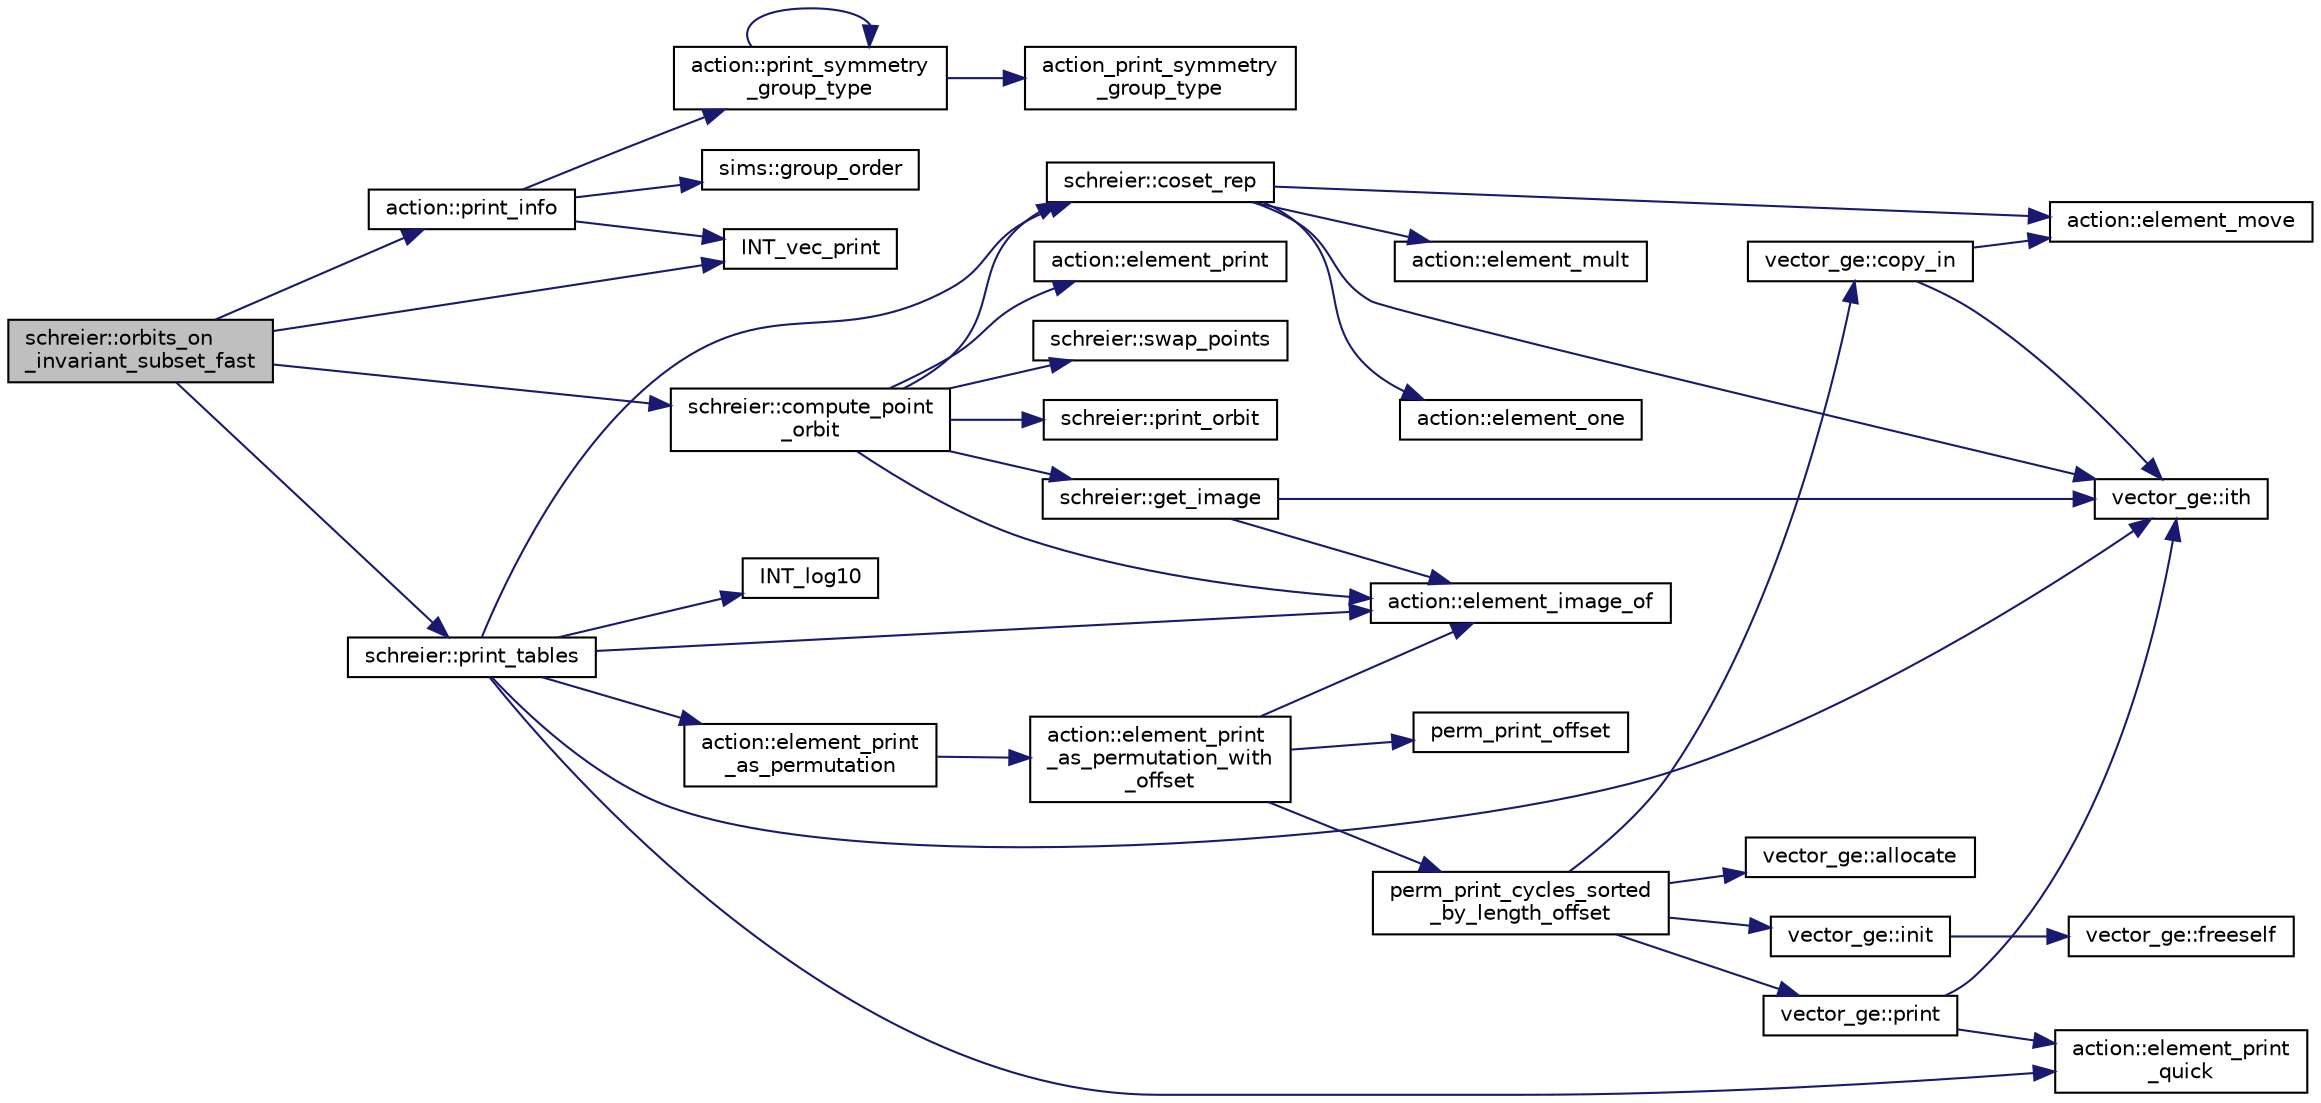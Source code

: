 digraph "schreier::orbits_on_invariant_subset_fast"
{
  edge [fontname="Helvetica",fontsize="10",labelfontname="Helvetica",labelfontsize="10"];
  node [fontname="Helvetica",fontsize="10",shape=record];
  rankdir="LR";
  Node3348 [label="schreier::orbits_on\l_invariant_subset_fast",height=0.2,width=0.4,color="black", fillcolor="grey75", style="filled", fontcolor="black"];
  Node3348 -> Node3349 [color="midnightblue",fontsize="10",style="solid",fontname="Helvetica"];
  Node3349 [label="action::print_info",height=0.2,width=0.4,color="black", fillcolor="white", style="filled",URL="$d2/d86/classaction.html#a6f89e493e5c5a32e5c3b8963d438ce86"];
  Node3349 -> Node3350 [color="midnightblue",fontsize="10",style="solid",fontname="Helvetica"];
  Node3350 [label="action::print_symmetry\l_group_type",height=0.2,width=0.4,color="black", fillcolor="white", style="filled",URL="$d2/d86/classaction.html#aed811766c7e64fe2c853df8b0b67aa6e"];
  Node3350 -> Node3351 [color="midnightblue",fontsize="10",style="solid",fontname="Helvetica"];
  Node3351 [label="action_print_symmetry\l_group_type",height=0.2,width=0.4,color="black", fillcolor="white", style="filled",URL="$d5/d90/action__global_8_c.html#a03666b9440c4962148eba7905b9f843c"];
  Node3350 -> Node3350 [color="midnightblue",fontsize="10",style="solid",fontname="Helvetica"];
  Node3349 -> Node3352 [color="midnightblue",fontsize="10",style="solid",fontname="Helvetica"];
  Node3352 [label="INT_vec_print",height=0.2,width=0.4,color="black", fillcolor="white", style="filled",URL="$df/dbf/sajeeb_8_c.html#a79a5901af0b47dd0d694109543c027fe"];
  Node3349 -> Node3353 [color="midnightblue",fontsize="10",style="solid",fontname="Helvetica"];
  Node3353 [label="sims::group_order",height=0.2,width=0.4,color="black", fillcolor="white", style="filled",URL="$d9/df3/classsims.html#aa442445175656570fa35febbe790efad"];
  Node3348 -> Node3354 [color="midnightblue",fontsize="10",style="solid",fontname="Helvetica"];
  Node3354 [label="schreier::compute_point\l_orbit",height=0.2,width=0.4,color="black", fillcolor="white", style="filled",URL="$d3/dd6/classschreier.html#a429138e463c8c25dddd8557340ed9edd"];
  Node3354 -> Node3355 [color="midnightblue",fontsize="10",style="solid",fontname="Helvetica"];
  Node3355 [label="schreier::swap_points",height=0.2,width=0.4,color="black", fillcolor="white", style="filled",URL="$d3/dd6/classschreier.html#a2ffcc9098873cfbd14eca34ab4827db7"];
  Node3354 -> Node3356 [color="midnightblue",fontsize="10",style="solid",fontname="Helvetica"];
  Node3356 [label="schreier::get_image",height=0.2,width=0.4,color="black", fillcolor="white", style="filled",URL="$d3/dd6/classschreier.html#a1fd2d08cb31c9e4357e124554ca2773f"];
  Node3356 -> Node3357 [color="midnightblue",fontsize="10",style="solid",fontname="Helvetica"];
  Node3357 [label="action::element_image_of",height=0.2,width=0.4,color="black", fillcolor="white", style="filled",URL="$d2/d86/classaction.html#ae09559d4537a048fc860f8a74a31393d"];
  Node3356 -> Node3358 [color="midnightblue",fontsize="10",style="solid",fontname="Helvetica"];
  Node3358 [label="vector_ge::ith",height=0.2,width=0.4,color="black", fillcolor="white", style="filled",URL="$d4/d6e/classvector__ge.html#a1ff002e8b746a9beb119d57dcd4a15ff"];
  Node3354 -> Node3359 [color="midnightblue",fontsize="10",style="solid",fontname="Helvetica"];
  Node3359 [label="schreier::print_orbit",height=0.2,width=0.4,color="black", fillcolor="white", style="filled",URL="$d3/dd6/classschreier.html#ac30bbfe09706ff8ccaf27c2cf8074594"];
  Node3354 -> Node3360 [color="midnightblue",fontsize="10",style="solid",fontname="Helvetica"];
  Node3360 [label="schreier::coset_rep",height=0.2,width=0.4,color="black", fillcolor="white", style="filled",URL="$d3/dd6/classschreier.html#a7889b8702372092df4fd05150ee8fdda"];
  Node3360 -> Node3358 [color="midnightblue",fontsize="10",style="solid",fontname="Helvetica"];
  Node3360 -> Node3361 [color="midnightblue",fontsize="10",style="solid",fontname="Helvetica"];
  Node3361 [label="action::element_mult",height=0.2,width=0.4,color="black", fillcolor="white", style="filled",URL="$d2/d86/classaction.html#ae9e36b2cae1f0f7bd7144097fa9a34b3"];
  Node3360 -> Node3362 [color="midnightblue",fontsize="10",style="solid",fontname="Helvetica"];
  Node3362 [label="action::element_move",height=0.2,width=0.4,color="black", fillcolor="white", style="filled",URL="$d2/d86/classaction.html#a550947491bbb534d3d7951f50198a874"];
  Node3360 -> Node3363 [color="midnightblue",fontsize="10",style="solid",fontname="Helvetica"];
  Node3363 [label="action::element_one",height=0.2,width=0.4,color="black", fillcolor="white", style="filled",URL="$d2/d86/classaction.html#a780a105daf04d6d1fe7e2f63b3c88e3b"];
  Node3354 -> Node3364 [color="midnightblue",fontsize="10",style="solid",fontname="Helvetica"];
  Node3364 [label="action::element_print",height=0.2,width=0.4,color="black", fillcolor="white", style="filled",URL="$d2/d86/classaction.html#ae38c3ef3c1125213733d63c6fc3c40cd"];
  Node3354 -> Node3357 [color="midnightblue",fontsize="10",style="solid",fontname="Helvetica"];
  Node3348 -> Node3352 [color="midnightblue",fontsize="10",style="solid",fontname="Helvetica"];
  Node3348 -> Node3365 [color="midnightblue",fontsize="10",style="solid",fontname="Helvetica"];
  Node3365 [label="schreier::print_tables",height=0.2,width=0.4,color="black", fillcolor="white", style="filled",URL="$d3/dd6/classschreier.html#a5716ca3378149c1f21f642395d7831fb"];
  Node3365 -> Node3357 [color="midnightblue",fontsize="10",style="solid",fontname="Helvetica"];
  Node3365 -> Node3358 [color="midnightblue",fontsize="10",style="solid",fontname="Helvetica"];
  Node3365 -> Node3366 [color="midnightblue",fontsize="10",style="solid",fontname="Helvetica"];
  Node3366 [label="INT_log10",height=0.2,width=0.4,color="black", fillcolor="white", style="filled",URL="$de/dc5/algebra__and__number__theory_8h.html#a98bc0a6c562370a355165d2538dac250"];
  Node3365 -> Node3360 [color="midnightblue",fontsize="10",style="solid",fontname="Helvetica"];
  Node3365 -> Node3367 [color="midnightblue",fontsize="10",style="solid",fontname="Helvetica"];
  Node3367 [label="action::element_print\l_as_permutation",height=0.2,width=0.4,color="black", fillcolor="white", style="filled",URL="$d2/d86/classaction.html#a2975618a8203187b688a67c947150bb8"];
  Node3367 -> Node3368 [color="midnightblue",fontsize="10",style="solid",fontname="Helvetica"];
  Node3368 [label="action::element_print\l_as_permutation_with\l_offset",height=0.2,width=0.4,color="black", fillcolor="white", style="filled",URL="$d2/d86/classaction.html#addd61d869434abaad431124a6d858396"];
  Node3368 -> Node3357 [color="midnightblue",fontsize="10",style="solid",fontname="Helvetica"];
  Node3368 -> Node3369 [color="midnightblue",fontsize="10",style="solid",fontname="Helvetica"];
  Node3369 [label="perm_print_offset",height=0.2,width=0.4,color="black", fillcolor="white", style="filled",URL="$d2/d7c/combinatorics_8_c.html#ab87deef2ba9e4d2ce386a19eeaffecf3"];
  Node3368 -> Node3370 [color="midnightblue",fontsize="10",style="solid",fontname="Helvetica"];
  Node3370 [label="perm_print_cycles_sorted\l_by_length_offset",height=0.2,width=0.4,color="black", fillcolor="white", style="filled",URL="$d5/d90/action__global_8_c.html#a9d1f2e34879c04dbc45d08984a8066e3"];
  Node3370 -> Node3371 [color="midnightblue",fontsize="10",style="solid",fontname="Helvetica"];
  Node3371 [label="vector_ge::init",height=0.2,width=0.4,color="black", fillcolor="white", style="filled",URL="$d4/d6e/classvector__ge.html#afe1d6befd1f1501e6be34afbaa9d30a8"];
  Node3371 -> Node3372 [color="midnightblue",fontsize="10",style="solid",fontname="Helvetica"];
  Node3372 [label="vector_ge::freeself",height=0.2,width=0.4,color="black", fillcolor="white", style="filled",URL="$d4/d6e/classvector__ge.html#aa002e4b715cc73a9b8b367d29700b452"];
  Node3370 -> Node3373 [color="midnightblue",fontsize="10",style="solid",fontname="Helvetica"];
  Node3373 [label="vector_ge::allocate",height=0.2,width=0.4,color="black", fillcolor="white", style="filled",URL="$d4/d6e/classvector__ge.html#a35b062a9201b30f0a87bf87702d243ae"];
  Node3370 -> Node3374 [color="midnightblue",fontsize="10",style="solid",fontname="Helvetica"];
  Node3374 [label="vector_ge::copy_in",height=0.2,width=0.4,color="black", fillcolor="white", style="filled",URL="$d4/d6e/classvector__ge.html#ad02ebf2d4e8bbf095685aea921999145"];
  Node3374 -> Node3358 [color="midnightblue",fontsize="10",style="solid",fontname="Helvetica"];
  Node3374 -> Node3362 [color="midnightblue",fontsize="10",style="solid",fontname="Helvetica"];
  Node3370 -> Node3375 [color="midnightblue",fontsize="10",style="solid",fontname="Helvetica"];
  Node3375 [label="vector_ge::print",height=0.2,width=0.4,color="black", fillcolor="white", style="filled",URL="$d4/d6e/classvector__ge.html#a0d260cce035c20b32d7989c50670aa8a"];
  Node3375 -> Node3376 [color="midnightblue",fontsize="10",style="solid",fontname="Helvetica"];
  Node3376 [label="action::element_print\l_quick",height=0.2,width=0.4,color="black", fillcolor="white", style="filled",URL="$d2/d86/classaction.html#a4844680cf6750396f76494a28655265b"];
  Node3375 -> Node3358 [color="midnightblue",fontsize="10",style="solid",fontname="Helvetica"];
  Node3365 -> Node3376 [color="midnightblue",fontsize="10",style="solid",fontname="Helvetica"];
}
